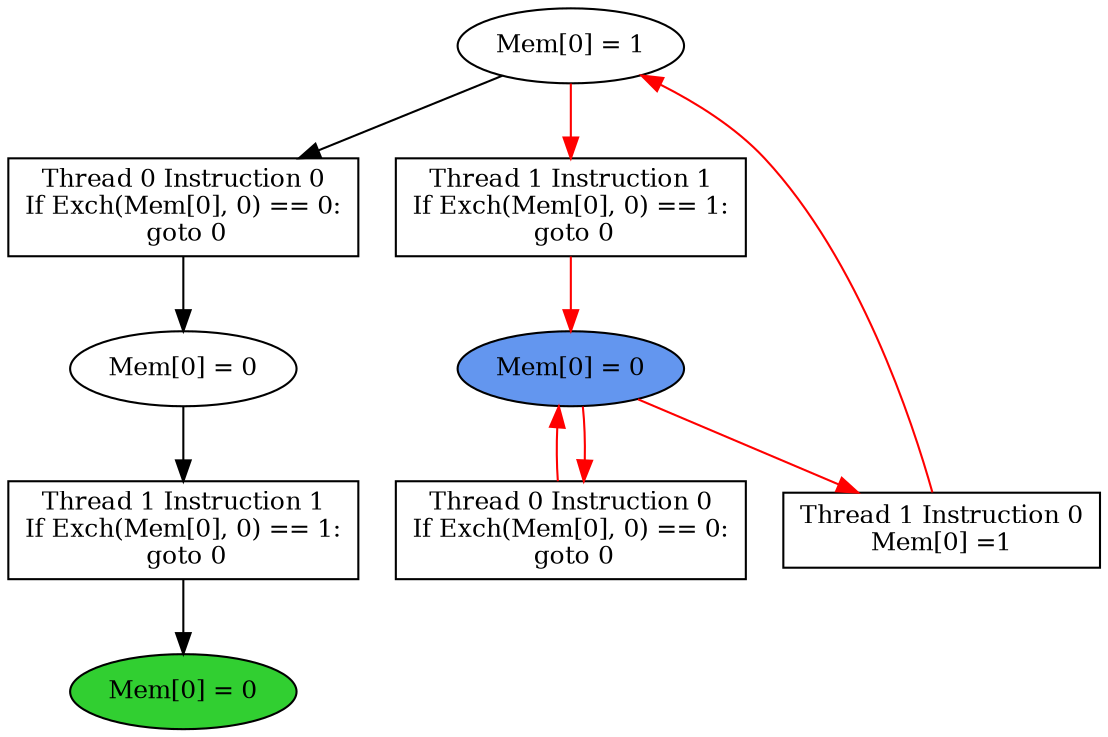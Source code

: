 digraph "graph" {
graph [fontsize=12]
node [fontsize=12]
edge [fontsize=12]
rankdir=TB;
"N9" -> "N8" [uuid = "<A0, END$0>", color = "#000000", fontcolor = "#ffffff", style = "solid", label = "", dir = "forward", weight = "1"]
"N18" -> "N17" [uuid = "<A1, START$0>", color = "#ff0000", fontcolor = "#ffffff", style = "solid", label = "", dir = "forward", weight = "1"]
"N11" -> "N10" [uuid = "<A2, S1>", color = "#000000", fontcolor = "#ffffff", style = "solid", label = "", dir = "forward", weight = "1"]
"N17" -> "N14" [uuid = "<A3, START$0>", color = "#ff0000", fontcolor = "#ffffff", style = "solid", label = "", dir = "back", weight = "1"]
"N19" -> "N13" [uuid = "<A4, S0>", color = "#ff0000", fontcolor = "#ffffff", style = "solid", label = "", dir = "back", weight = "1"]
"N10" -> "N9" [uuid = "<A0, S1>", color = "#000000", fontcolor = "#ffffff", style = "solid", label = "", dir = "forward", weight = "1"]
"N19" -> "N18" [uuid = "<A1, S0>", color = "#ff0000", fontcolor = "#ffffff", style = "solid", label = "", dir = "forward", weight = "1"]
"N19" -> "N11" [uuid = "<A2, S0>", color = "#000000", fontcolor = "#ffffff", style = "solid", label = "", dir = "forward", weight = "1"]
"N17" -> "N14" [uuid = "<A3, START$0>", color = "#ff0000", fontcolor = "#ffffff", style = "solid", label = "", dir = "forward", weight = "1"]
"N17" -> "N13" [uuid = "<A4, START$0>", color = "#ff0000", fontcolor = "#ffffff", style = "solid", label = "", dir = "forward", weight = "1"]
"N8" [uuid="END$0", label="Mem[0] = 0", fillcolor = "#31cf31", fontcolor = "#000000", shape = "ellipse", style = "filled, solid"]
"N9" [uuid="A0", label="Thread 1 Instruction 1
If Exch(Mem[0], 0) == 1:
 goto 0", fillcolor = "#ffffff", fontcolor = "#000000", shape = "box", style = "filled, solid"]
"N10" [uuid="S1", label="Mem[0] = 0", fillcolor = "#ffffff", fontcolor = "#000000", shape = "ellipse", style = "filled, solid"]
"N11" [uuid="A2", label="Thread 0 Instruction 0
If Exch(Mem[0], 0) == 0:
 goto 0", fillcolor = "#ffffff", fontcolor = "#000000", shape = "box", style = "filled, solid"]
"N13" [uuid="A4", label="Thread 1 Instruction 0
Mem[0] =1", fillcolor = "#ffffff", fontcolor = "#000000", shape = "box", style = "filled, solid"]
"N14" [uuid="A3", label="Thread 0 Instruction 0
If Exch(Mem[0], 0) == 0:
 goto 0", fillcolor = "#ffffff", fontcolor = "#000000", shape = "box", style = "filled, solid"]
"N17" [uuid="START$0", label="Mem[0] = 0", fillcolor = "#6396ef", fontcolor = "#000000", shape = "ellipse", style = "filled, solid"]
"N18" [uuid="A1", label="Thread 1 Instruction 1
If Exch(Mem[0], 0) == 1:
 goto 0", fillcolor = "#ffffff", fontcolor = "#000000", shape = "box", style = "filled, solid"]
"N19" [uuid="S0", label="Mem[0] = 1", fillcolor = "#ffffff", fontcolor = "#000000", shape = "ellipse", style = "filled, solid"]
}